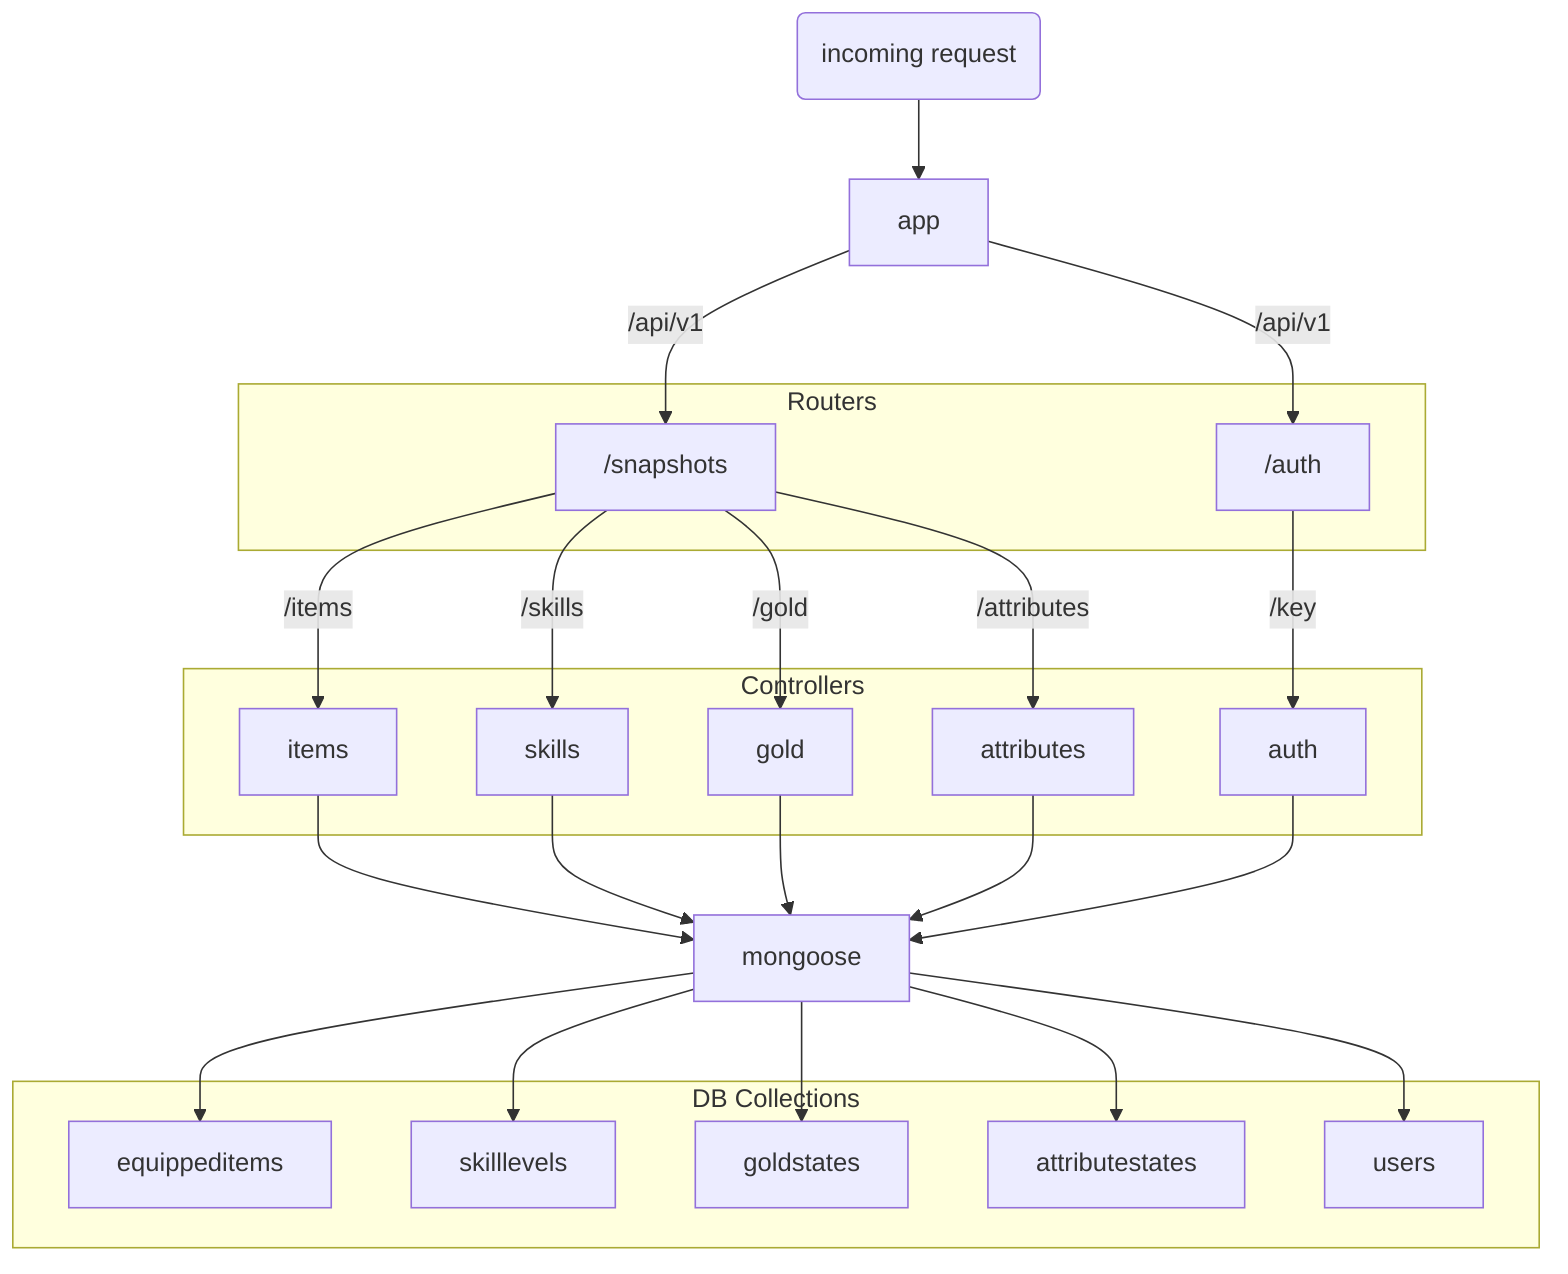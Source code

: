 graph TD;

    subgraph Routers
        /snapshots;
        /auth;
    end

    subgraph Controllers
        items;
        skills;
        gold;
        attributes;
        auth;
    end

    subgraph DB Collections
        equippeditems;
        skilllevels;
        goldstates;
        attributestates;
        users;
    end

    round(incoming request) --> app;
    app -- /api/v1 --> /snapshots;
    app -- /api/v1 --> /auth;

    /snapshots -- /items --> items;
    /snapshots -- /skills --> skills;
    /snapshots -- /gold --> gold;
    /snapshots -- /attributes --> attributes;

    items --> mongoose;
    skills --> mongoose;
    gold --> mongoose;
    attributes --> mongoose;
    auth --> mongoose;

    mongoose --> equippeditems;
    mongoose --> skilllevels;
    mongoose --> goldstates;
    mongoose --> attributestates;
    mongoose --> users;

    /auth -- /key --> auth;